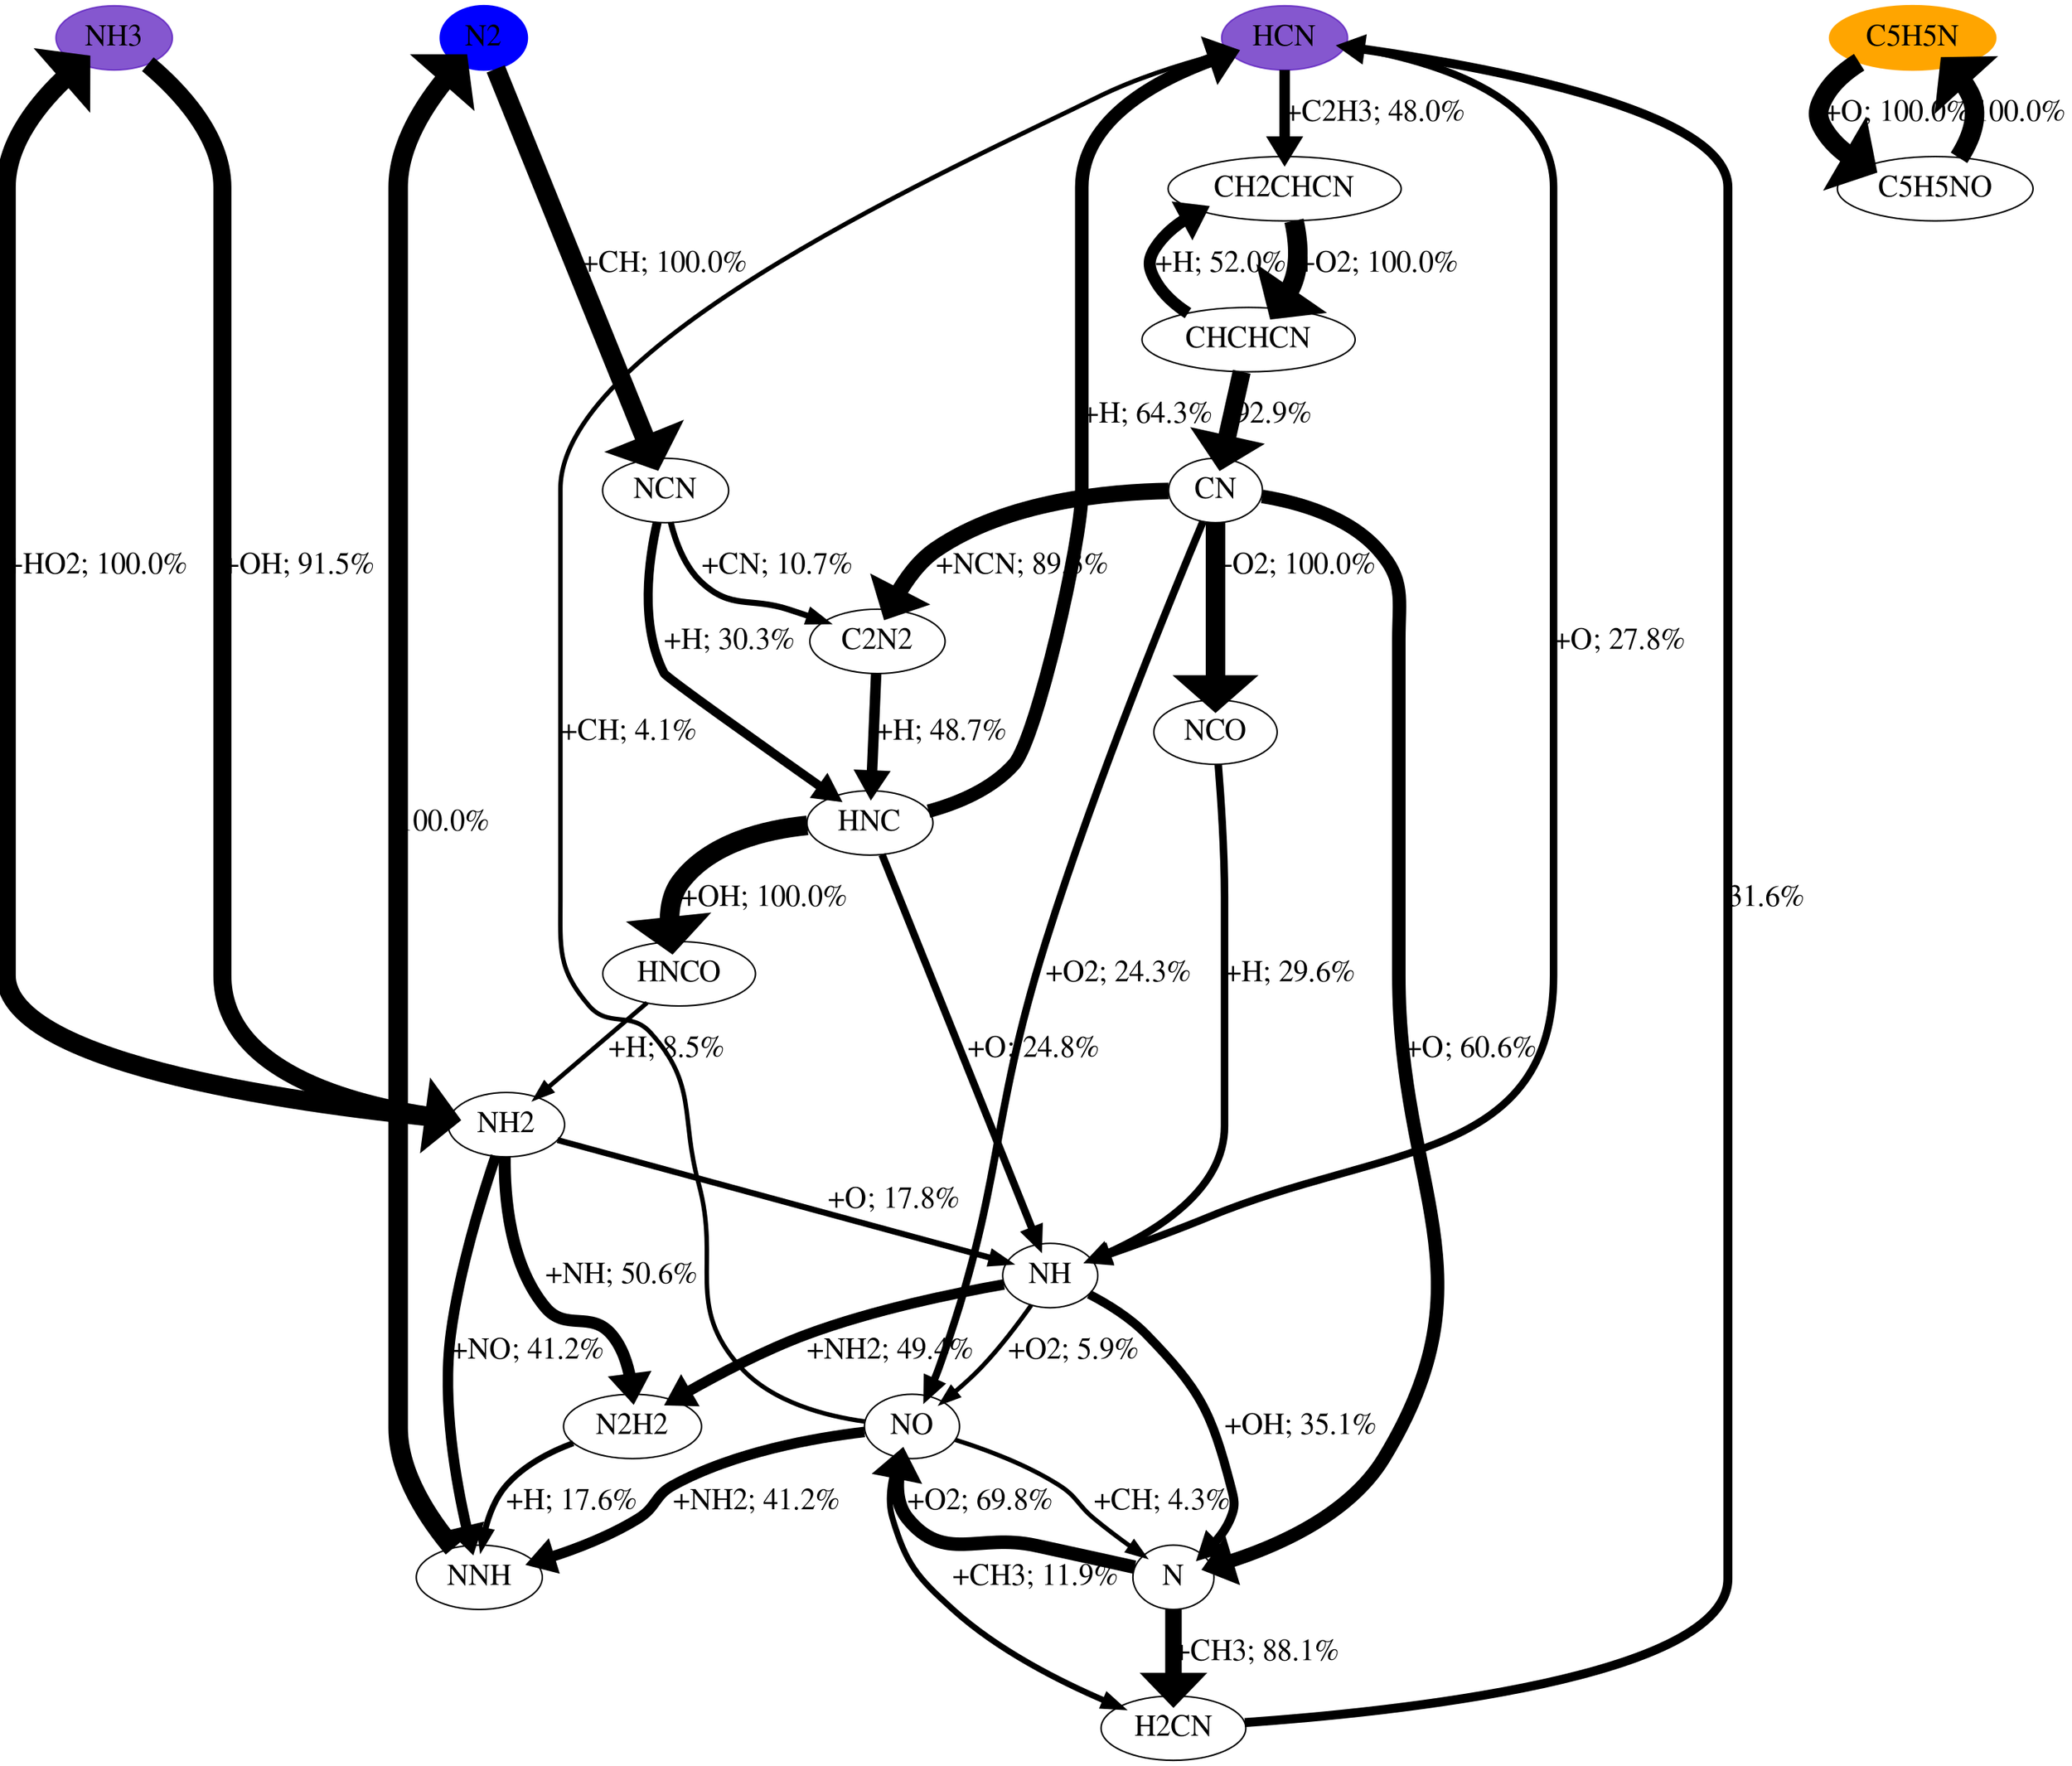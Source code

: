 digraph {
    graph [b="0,0,1558,558", rankdir=TB, center=true];
	NO -> NNH [label="+NH2; 41.2%" fontcolor=black fontname=Times fontsize=20 penwidth=7]
	NO -> N [label="+CH; 4.3%" fontcolor=black fontname=Times fontsize=20 penwidth=3]
	NO -> HCN [label="+CH; 4.1%" fontcolor=black fontname=Times fontsize=20 penwidth=3]
	NO -> H2CN [label="+CH3; 11.9%" fontcolor=black fontname=Times fontsize=20 penwidth=4]
	N -> NO [label="+O2; 69.8%" fontcolor=black fontname=Times fontsize=20 penwidth=9]
	N -> H2CN [label="+CH3; 88.1%" fontcolor=black fontname=Times fontsize=20 penwidth=11]
	NH3 -> NH2 [label="+OH; 91.5%" fontcolor=black fontname=Times fontsize=20 penwidth=12]
	N2 -> NCN [label="+CH; 100.0%" fontcolor=black fontname=Times fontsize=20 penwidth=13]
	NNH -> N2 [label="100.0%" fontcolor=black fontname=Times fontsize=20 penwidth=13]
	H2CN -> HCN [label="31.6%" fontcolor=black fontname=Times fontsize=20 penwidth=6]
	C5H5N -> C5H5NO [label="+O; 100.0%" fontcolor=black fontname=Times fontsize=20 penwidth=13]
	HCN -> NH [label="+O; 27.8%" fontcolor=black fontname=Times fontsize=20 penwidth=5]
	HCN -> CH2CHCN [label="+C2H3; 48.0%" fontcolor=black fontname=Times fontsize=20 penwidth=7]
	NH2 -> N2H2 [label="+NH; 50.6%" fontcolor=black fontname=Times fontsize=20 penwidth=8]
	NH2 -> NNH [label="+NO; 41.2%" fontcolor=black fontname=Times fontsize=20 penwidth=7]
	NH2 -> NH [label="+O; 17.8%" fontcolor=black fontname=Times fontsize=20 penwidth=4]
	NH2 -> NH3 [label="+HO2; 100.0%" fontcolor=black fontname=Times fontsize=20 penwidth=13]
	NCN -> HNC [label="+H; 30.3%" fontcolor=black fontname=Times fontsize=20 penwidth=6]
	NCN -> C2N2 [label="+CN; 10.7%" fontcolor=black fontname=Times fontsize=20 penwidth=4]
	C5H5NO -> C5H5N [label="100.0%" fontcolor=black fontname=Times fontsize=20 penwidth=13]
	NH -> N2H2 [label="+NH2; 49.4%" fontcolor=black fontname=Times fontsize=20 penwidth=7]
	NH -> N [label="+OH; 35.1%" fontcolor=black fontname=Times fontsize=20 penwidth=6]
	NH -> NO [label="+O2; 5.9%" fontcolor=black fontname=Times fontsize=20 penwidth=3]
	CH2CHCN -> CHCHCN [label="+O2; 100.0%" fontcolor=black fontname=Times fontsize=20 penwidth=13]
	N2H2 -> NNH [label="+H; 17.6%" fontcolor=black fontname=Times fontsize=20 penwidth=4]
	HNC -> NH [label="+O; 24.8%" fontcolor=black fontname=Times fontsize=20 penwidth=5]
	HNC -> HCN [label="+H; 64.3%" fontcolor=black fontname=Times fontsize=20 penwidth=9]
	HNC -> HNCO [label="+OH; 100.0%" fontcolor=black fontname=Times fontsize=20 penwidth=13]
	C2N2 -> HNC [label="+H; 48.7%" fontcolor=black fontname=Times fontsize=20 penwidth=7]
	CHCHCN -> CN [label="92.9%" fontcolor=black fontname=Times fontsize=20 penwidth=12]
	CHCHCN -> CH2CHCN [label="+H; 52.0%" fontcolor=black fontname=Times fontsize=20 penwidth=8]
	HNCO -> NH2 [label="+H; 8.5%" fontcolor=black fontname=Times fontsize=20 penwidth=3]
	CN -> N [label="+O; 60.6%" fontcolor=black fontname=Times fontsize=20 penwidth=9]
	CN -> NO [label="+O2; 24.3%" fontcolor=black fontname=Times fontsize=20 penwidth=5]
	CN -> NCO [label="+O2; 100.0%" fontcolor=black fontname=Times fontsize=20 penwidth=13]
	CN -> C2N2 [label="+NCN; 89.3%" fontcolor=black fontname=Times fontsize=20 penwidth=11]
	NCO -> NH [label="+H; 29.6%" fontcolor=black fontname=Times fontsize=20 penwidth=5]
	NO [fontname=Times fontsize=20]
	N [fontname=Times fontsize=20]
	NH3 [fontname=Times fontsize=20]
	N2 [fontname=Times fontsize=20]
	NNH [fontname=Times fontsize=20]
	H2CN [fontname=Times fontsize=20]
	C5H5N [fontname=Times fontsize=20]
	HCN [fontname=Times fontsize=20]
	NH2 [fontname=Times fontsize=20]
	NCN [fontname=Times fontsize=20]
	C5H5NO [fontname=Times fontsize=20]
	NH [fontname=Times fontsize=20]
	CH2CHCN [fontname=Times fontsize=20]
	N2H2 [fontname=Times fontsize=20]
	HNC [fontname=Times fontsize=20]
	C2N2 [fontname=Times fontsize=20]
	CHCHCN [fontname=Times fontsize=20]
	HNCO [fontname=Times fontsize=20]
	CN [fontname=Times fontsize=20]
	NCO [fontname=Times fontsize=20]
	HCN [color="#500dbab1" fillcolor="#500dbab1" style=filled]
	NH3 [color="#500dbab1" fillcolor="#500dbab1" style=filled]
	C5H5N [color=orange fillcolor=orange style=filled]
	N2 [color=blue fillcolor=blue style=filled]

    {rank="source"; C5H5N,NH3,HCN,N2}
}